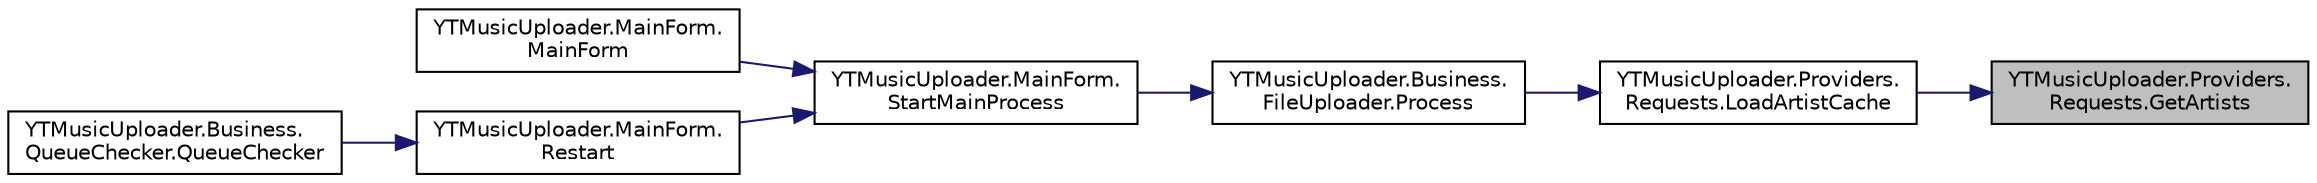 digraph "YTMusicUploader.Providers.Requests.GetArtists"
{
 // LATEX_PDF_SIZE
  edge [fontname="Helvetica",fontsize="10",labelfontname="Helvetica",labelfontsize="10"];
  node [fontname="Helvetica",fontsize="10",shape=record];
  rankdir="RL";
  Node1 [label="YTMusicUploader.Providers.\lRequests.GetArtists",height=0.2,width=0.4,color="black", fillcolor="grey75", style="filled", fontcolor="black",tooltip="HttpWebRequest POST request - Recursively fetches all the artists from YouTube Music's 'Upload' secti..."];
  Node1 -> Node2 [dir="back",color="midnightblue",fontsize="10",style="solid",fontname="Helvetica"];
  Node2 [label="YTMusicUploader.Providers.\lRequests.LoadArtistCache",height=0.2,width=0.4,color="black", fillcolor="white", style="filled",URL="$d8/d00/class_y_t_music_uploader_1_1_providers_1_1_requests.html#a6808d6ec5334bfe6a329d6a29be79ae5",tooltip="Set the uploaded artist cached gathered from YouTube Music"];
  Node2 -> Node3 [dir="back",color="midnightblue",fontsize="10",style="solid",fontname="Helvetica"];
  Node3 [label="YTMusicUploader.Business.\lFileUploader.Process",height=0.2,width=0.4,color="black", fillcolor="white", style="filled",URL="$d9/dab/class_y_t_music_uploader_1_1_business_1_1_file_uploader.html#a5ecabcb283073e1b7fe3cefaa0c19cc7",tooltip="Execute the upload process"];
  Node3 -> Node4 [dir="back",color="midnightblue",fontsize="10",style="solid",fontname="Helvetica"];
  Node4 [label="YTMusicUploader.MainForm.\lStartMainProcess",height=0.2,width=0.4,color="black", fillcolor="white", style="filled",URL="$d0/d66/class_y_t_music_uploader_1_1_main_form.html#ae262cc9d9873fca34d4a8d275b62d723",tooltip=" "];
  Node4 -> Node5 [dir="back",color="midnightblue",fontsize="10",style="solid",fontname="Helvetica"];
  Node5 [label="YTMusicUploader.MainForm.\lMainForm",height=0.2,width=0.4,color="black", fillcolor="white", style="filled",URL="$d0/d66/class_y_t_music_uploader_1_1_main_form.html#a9309010a8febf37f5df1113725ecc3b9",tooltip=" "];
  Node4 -> Node6 [dir="back",color="midnightblue",fontsize="10",style="solid",fontname="Helvetica"];
  Node6 [label="YTMusicUploader.MainForm.\lRestart",height=0.2,width=0.4,color="black", fillcolor="white", style="filled",URL="$d0/d66/class_y_t_music_uploader_1_1_main_form.html#ad49bcebfe92cf336cecefee2c73a1883",tooltip=" "];
  Node6 -> Node7 [dir="back",color="midnightblue",fontsize="10",style="solid",fontname="Helvetica"];
  Node7 [label="YTMusicUploader.Business.\lQueueChecker.QueueChecker",height=0.2,width=0.4,color="black", fillcolor="white", style="filled",URL="$df/d9e/class_y_t_music_uploader_1_1_business_1_1_queue_checker.html#a7885cfe006bfd9ba1db28e65ec3e81bf",tooltip=" "];
}
